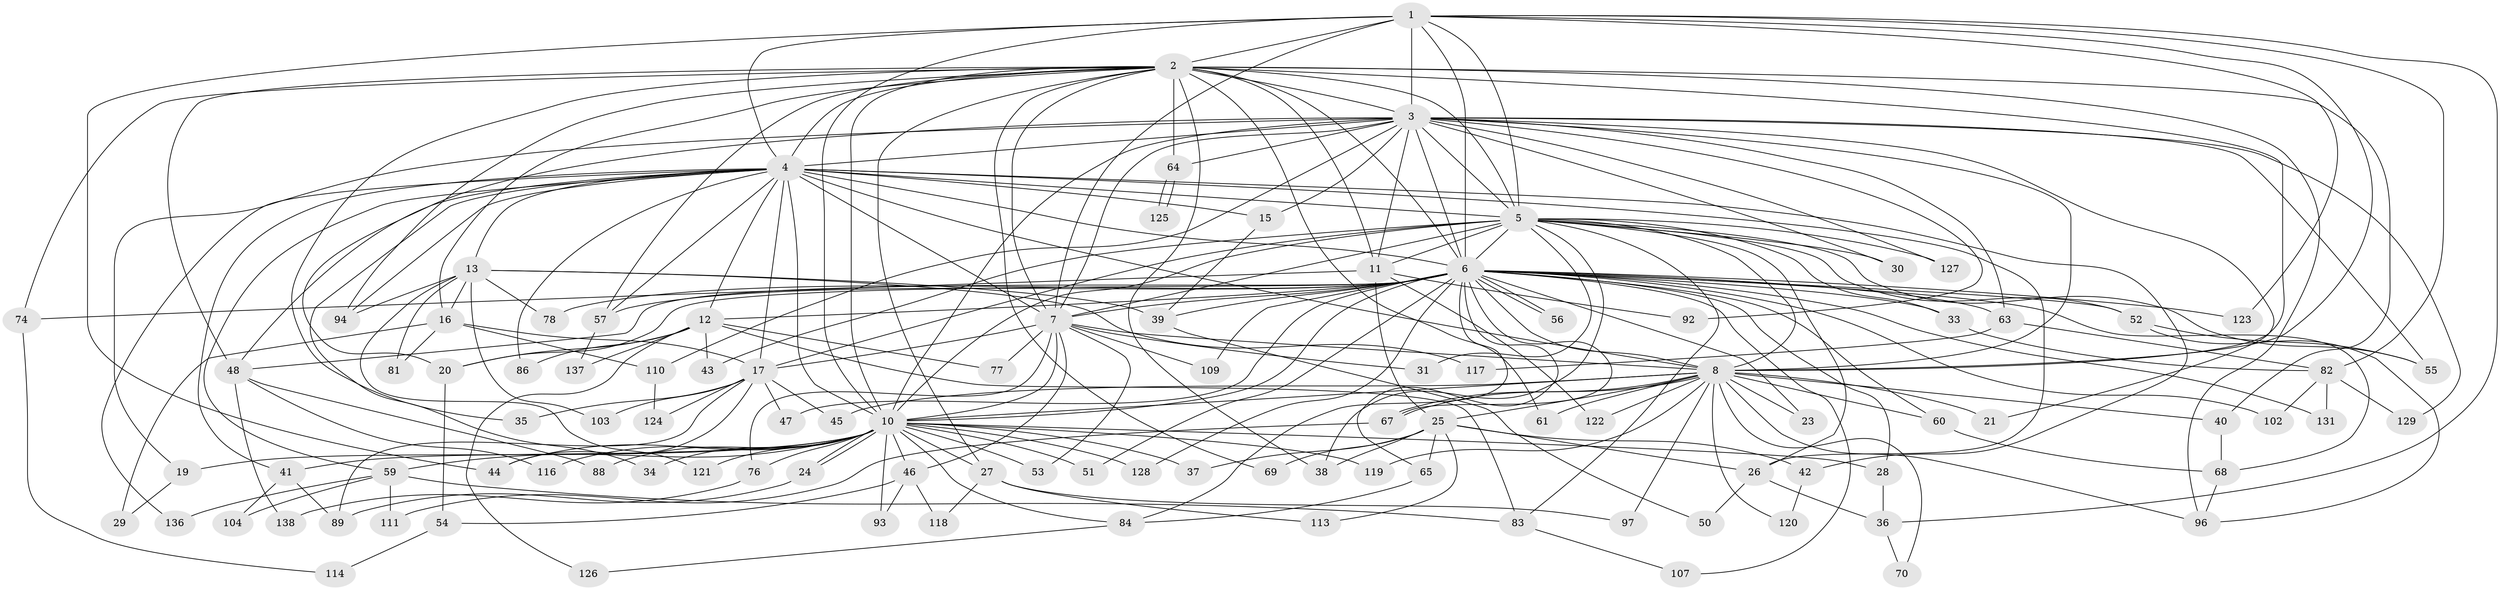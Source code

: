// original degree distribution, {12: 0.007246376811594203, 24: 0.007246376811594203, 23: 0.014492753623188406, 15: 0.007246376811594203, 36: 0.007246376811594203, 18: 0.007246376811594203, 25: 0.007246376811594203, 21: 0.007246376811594203, 30: 0.007246376811594203, 8: 0.007246376811594203, 10: 0.007246376811594203, 9: 0.014492753623188406, 4: 0.10869565217391304, 3: 0.18115942028985507, 6: 0.007246376811594203, 11: 0.007246376811594203, 2: 0.5434782608695652, 5: 0.043478260869565216, 7: 0.007246376811594203}
// Generated by graph-tools (version 1.1) at 2025/41/03/06/25 10:41:32]
// undirected, 104 vertices, 246 edges
graph export_dot {
graph [start="1"]
  node [color=gray90,style=filled];
  1 [super="+80"];
  2 [super="+75"];
  3 [super="+58"];
  4 [super="+9"];
  5 [super="+62"];
  6 [super="+98"];
  7 [super="+18"];
  8 [super="+14"];
  10 [super="+22"];
  11 [super="+66"];
  12 [super="+106"];
  13 [super="+101"];
  15;
  16 [super="+105"];
  17 [super="+99"];
  19 [super="+115"];
  20 [super="+133"];
  21;
  23;
  24;
  25 [super="+108"];
  26 [super="+32"];
  27;
  28;
  29;
  30;
  31;
  33;
  34;
  35;
  36 [super="+49"];
  37;
  38 [super="+73"];
  39 [super="+87"];
  40;
  41 [super="+95"];
  42;
  43;
  44;
  45;
  46;
  47;
  48 [super="+85"];
  50;
  51;
  52;
  53;
  54;
  55 [super="+79"];
  56;
  57 [super="+130"];
  59 [super="+91"];
  60 [super="+72"];
  61;
  63;
  64 [super="+90"];
  65;
  67 [super="+71"];
  68 [super="+134"];
  69;
  70;
  74;
  76;
  77;
  78;
  81;
  82 [super="+100"];
  83 [super="+132"];
  84 [super="+112"];
  86;
  88;
  89;
  92;
  93;
  94;
  96 [super="+135"];
  97;
  102;
  103;
  104;
  107;
  109;
  110;
  111;
  113;
  114;
  116;
  117;
  118;
  119;
  120;
  121;
  122;
  123;
  124;
  125;
  126;
  127;
  128;
  129;
  131;
  136;
  137;
  138;
  1 -- 2;
  1 -- 3;
  1 -- 4 [weight=2];
  1 -- 5;
  1 -- 6;
  1 -- 7;
  1 -- 8;
  1 -- 10;
  1 -- 36;
  1 -- 82;
  1 -- 123;
  1 -- 44;
  2 -- 3;
  2 -- 4 [weight=2];
  2 -- 5;
  2 -- 6;
  2 -- 7;
  2 -- 8;
  2 -- 10;
  2 -- 16;
  2 -- 27;
  2 -- 35;
  2 -- 38 [weight=2];
  2 -- 40;
  2 -- 48;
  2 -- 61;
  2 -- 64;
  2 -- 69;
  2 -- 74;
  2 -- 11 [weight=2];
  2 -- 96;
  2 -- 94;
  2 -- 57;
  3 -- 4 [weight=2];
  3 -- 5;
  3 -- 6;
  3 -- 7;
  3 -- 8 [weight=2];
  3 -- 10;
  3 -- 11;
  3 -- 15;
  3 -- 19;
  3 -- 20;
  3 -- 21;
  3 -- 30;
  3 -- 55;
  3 -- 64 [weight=2];
  3 -- 92;
  3 -- 110;
  3 -- 127;
  3 -- 129;
  3 -- 63;
  4 -- 5 [weight=3];
  4 -- 6 [weight=2];
  4 -- 7 [weight=2];
  4 -- 8 [weight=2];
  4 -- 10 [weight=3];
  4 -- 41;
  4 -- 42;
  4 -- 59 [weight=2];
  4 -- 136;
  4 -- 12;
  4 -- 13;
  4 -- 15;
  4 -- 86;
  4 -- 94;
  4 -- 34;
  4 -- 57;
  4 -- 48;
  4 -- 17;
  4 -- 26;
  5 -- 6 [weight=2];
  5 -- 7;
  5 -- 8;
  5 -- 10;
  5 -- 11;
  5 -- 17;
  5 -- 26;
  5 -- 30;
  5 -- 31;
  5 -- 33;
  5 -- 38;
  5 -- 43;
  5 -- 52;
  5 -- 55;
  5 -- 83;
  5 -- 127;
  6 -- 7;
  6 -- 8;
  6 -- 10;
  6 -- 12;
  6 -- 20;
  6 -- 23;
  6 -- 28;
  6 -- 33;
  6 -- 39;
  6 -- 47;
  6 -- 48;
  6 -- 51;
  6 -- 52;
  6 -- 56;
  6 -- 56;
  6 -- 57;
  6 -- 60;
  6 -- 63;
  6 -- 65;
  6 -- 68;
  6 -- 78;
  6 -- 84;
  6 -- 102;
  6 -- 107;
  6 -- 109;
  6 -- 123;
  6 -- 128;
  6 -- 131;
  6 -- 67;
  7 -- 8 [weight=3];
  7 -- 10;
  7 -- 17;
  7 -- 31;
  7 -- 46;
  7 -- 53;
  7 -- 76;
  7 -- 77;
  7 -- 109;
  8 -- 10;
  8 -- 21;
  8 -- 23;
  8 -- 25;
  8 -- 40;
  8 -- 60;
  8 -- 61;
  8 -- 67;
  8 -- 67;
  8 -- 70;
  8 -- 96;
  8 -- 97;
  8 -- 120;
  8 -- 122;
  8 -- 119;
  8 -- 45;
  10 -- 19 [weight=2];
  10 -- 24;
  10 -- 24;
  10 -- 27;
  10 -- 34;
  10 -- 37;
  10 -- 41;
  10 -- 44;
  10 -- 46;
  10 -- 51;
  10 -- 59;
  10 -- 76;
  10 -- 88;
  10 -- 93;
  10 -- 116;
  10 -- 119;
  10 -- 121;
  10 -- 128;
  10 -- 84;
  10 -- 53;
  10 -- 28;
  11 -- 25;
  11 -- 74;
  11 -- 92;
  11 -- 122;
  12 -- 43;
  12 -- 77;
  12 -- 83;
  12 -- 86;
  12 -- 126;
  12 -- 137;
  12 -- 20 [weight=2];
  13 -- 16;
  13 -- 39;
  13 -- 78;
  13 -- 81;
  13 -- 117;
  13 -- 121;
  13 -- 94;
  13 -- 103;
  15 -- 39;
  16 -- 29;
  16 -- 81;
  16 -- 110;
  16 -- 17;
  17 -- 35;
  17 -- 44;
  17 -- 45;
  17 -- 47;
  17 -- 89;
  17 -- 103;
  17 -- 124;
  19 -- 29;
  20 -- 54;
  24 -- 89;
  25 -- 26;
  25 -- 37;
  25 -- 42;
  25 -- 65;
  25 -- 69;
  25 -- 113;
  25 -- 38;
  26 -- 50;
  26 -- 36;
  27 -- 97;
  27 -- 113;
  27 -- 118;
  28 -- 36;
  33 -- 82;
  36 -- 70;
  39 -- 50;
  40 -- 68;
  41 -- 104;
  41 -- 89;
  42 -- 120;
  46 -- 54;
  46 -- 93;
  46 -- 118;
  48 -- 88;
  48 -- 138;
  48 -- 116;
  52 -- 96;
  52 -- 55;
  54 -- 114;
  57 -- 137;
  59 -- 104;
  59 -- 111;
  59 -- 136;
  59 -- 83;
  60 -- 68;
  63 -- 82;
  63 -- 117;
  64 -- 125;
  64 -- 125;
  65 -- 84;
  67 -- 111;
  68 -- 96;
  74 -- 114;
  76 -- 138;
  82 -- 102;
  82 -- 129;
  82 -- 131;
  83 -- 107;
  84 -- 126;
  110 -- 124;
}
